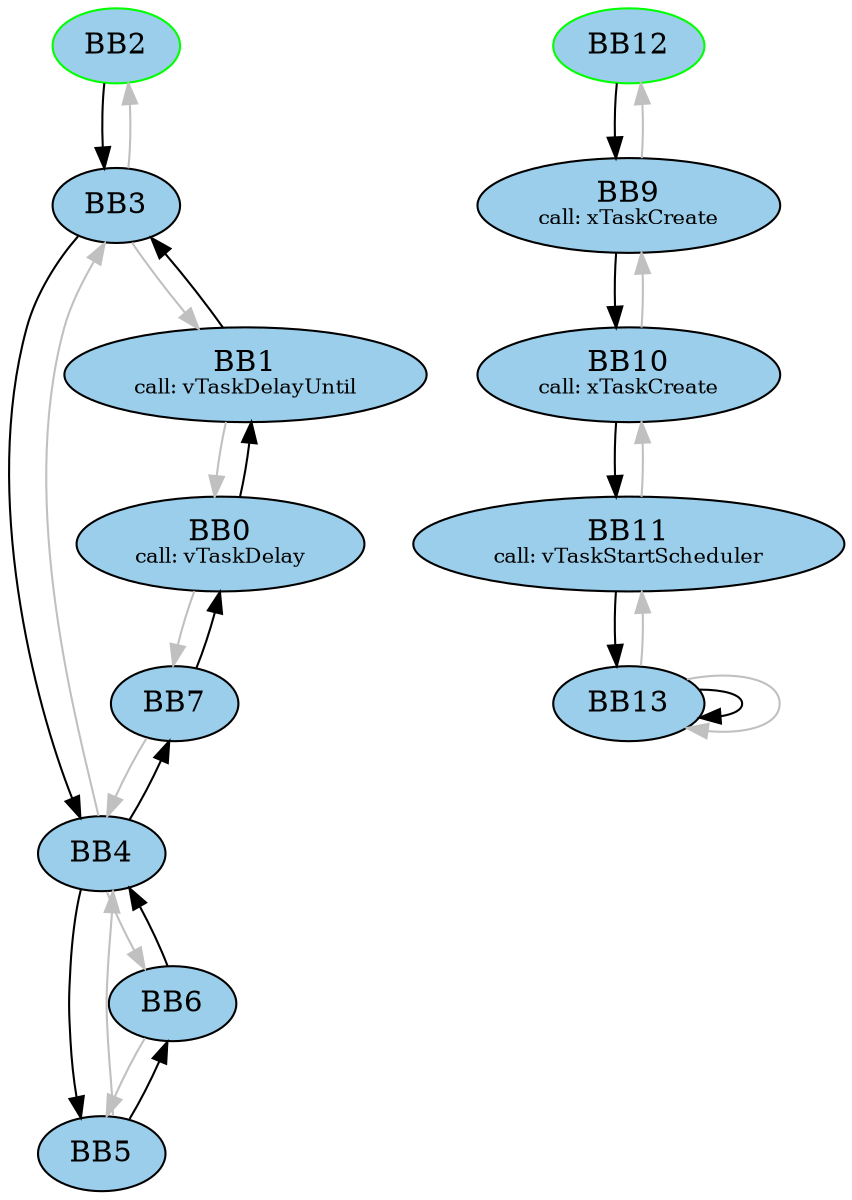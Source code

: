 digraph G {
	subgraph _Z13vTaskFunctionPv{
		node [style=filled];
		"BB2" "BB3" "BB4" "BB5" "BB7" "BB6" "BB0" "BB1" ;
		BB2 -> BB3;
		BB2[fillcolor="#9ACEEB" style=filled];
		BB3 -> BB4;
		BB3[fillcolor="#9ACEEB" style=filled];
		BB3 -> BB2[color=grey];
		BB3 -> BB1[color=grey];
		BB4 -> BB5;
		BB4 -> BB7;
		BB4[fillcolor="#9ACEEB" style=filled];
		BB4 -> BB3[color=grey];
		BB4 -> BB6[color=grey];
		BB5 -> BB6;
		BB5[fillcolor="#9ACEEB" style=filled];
		BB5 -> BB4[color=grey];
		BB7 -> BB0;
		BB7[fillcolor="#9ACEEB" style=filled];
		BB7 -> BB4[color=grey];
		BB6 -> BB4;
		BB6[fillcolor="#9ACEEB" style=filled];
		BB6 -> BB5[color=grey];
		BB0 -> BB1;
		BB0[fillcolor="#9ACEEB" style=filled label=<BB0<BR />
<FONT POINT-SIZE="10">call: vTaskDelay</FONT>>];
		BB0 -> BB7[color=grey];
		BB1 -> BB3;
		BB1[fillcolor="#9ACEEB" style=filled label=<BB1<BR />
<FONT POINT-SIZE="10">call: vTaskDelayUntil</FONT>>];
		BB1 -> BB0[color=grey];
		BB2 [color=green style=filled];
		label = "_Z13vTaskFunctionPv";
	}
	subgraph main{
		node [style=filled];
		"BB12" "BB9" "BB10" "BB11" "BB13" ;
		BB12 -> BB9;
		BB12[fillcolor="#9ACEEB" style=filled];
		BB9 -> BB10;
		BB9[fillcolor="#9ACEEB" style=filled label=<BB9<BR />
<FONT POINT-SIZE="10">call: xTaskCreate</FONT>>];
		BB9 -> BB12[color=grey];
		BB10 -> BB11;
		BB10[fillcolor="#9ACEEB" style=filled label=<BB10<BR />
<FONT POINT-SIZE="10">call: xTaskCreate</FONT>>];
		BB10 -> BB9[color=grey];
		BB11 -> BB13;
		BB11[fillcolor="#9ACEEB" style=filled label=<BB11<BR />
<FONT POINT-SIZE="10">call: vTaskStartScheduler</FONT>>];
		BB11 -> BB10[color=grey];
		BB13 -> BB13;
		BB13[fillcolor="#9ACEEB" style=filled];
		BB13 -> BB11[color=grey];
		BB13 -> BB13[color=grey];
		BB12 [color=green style=filled];
		label = "main";
	}
}